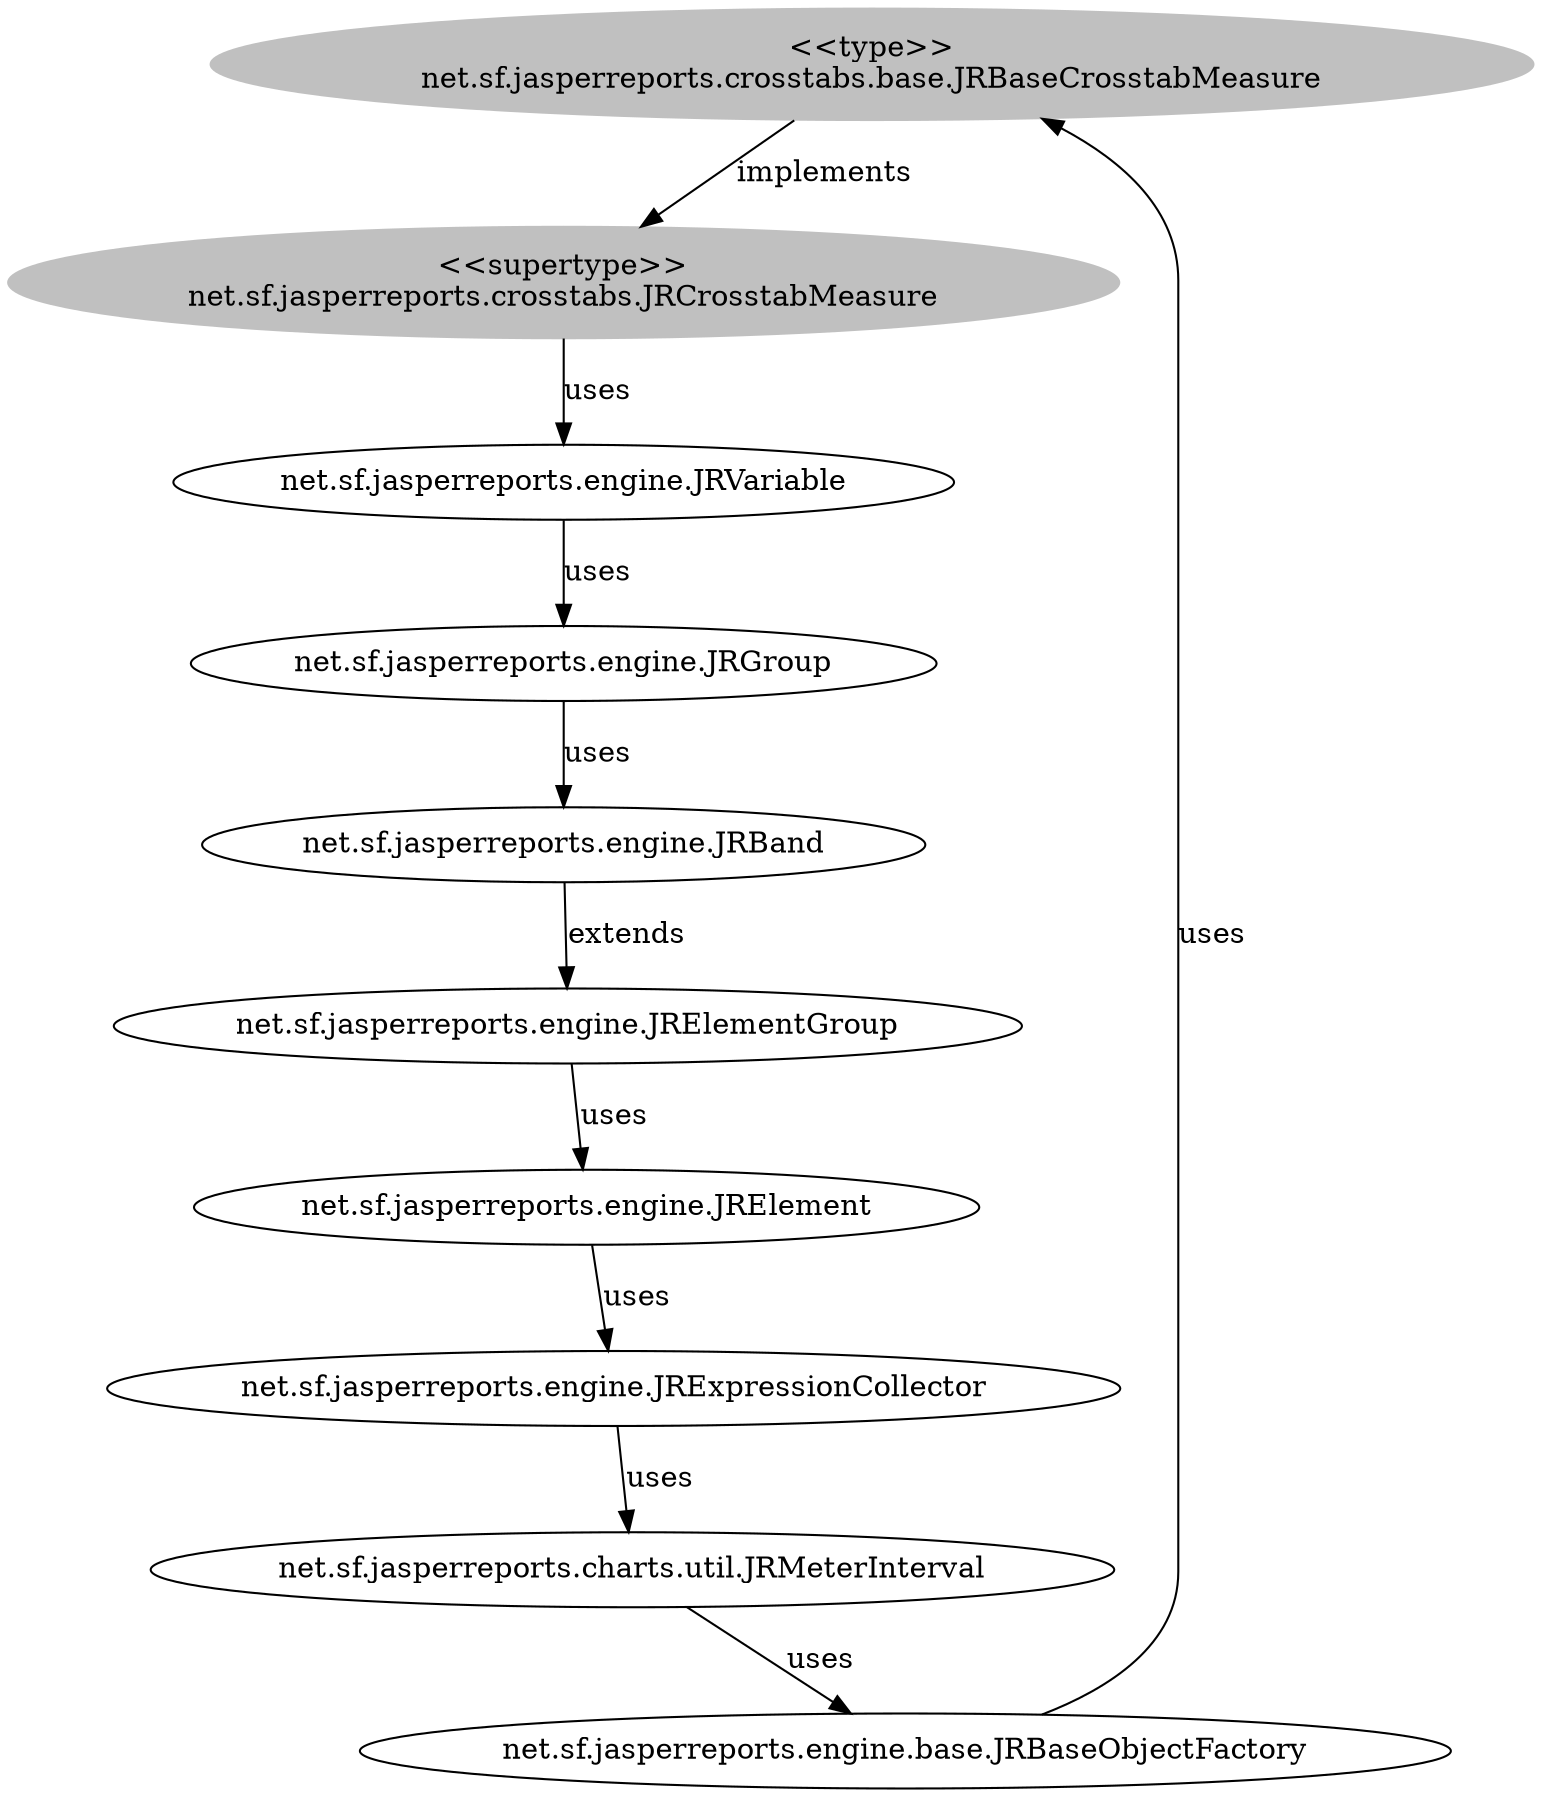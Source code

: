 digraph stk {
	net_sf_jasperreports_crosstabs_base_JRBaseCrosstabMeasure [label="<<type>>
net.sf.jasperreports.crosstabs.base.JRBaseCrosstabMeasure",style=filled,color="grey"];
	net_sf_jasperreports_crosstabs_JRCrosstabMeasure [label="<<supertype>>
net.sf.jasperreports.crosstabs.JRCrosstabMeasure",style=filled,color="grey"];
	net_sf_jasperreports_engine_JRVariable [label="net.sf.jasperreports.engine.JRVariable"];
	net_sf_jasperreports_engine_JRElementGroup [label="net.sf.jasperreports.engine.JRElementGroup"];
	net_sf_jasperreports_engine_JRElement [label="net.sf.jasperreports.engine.JRElement"];
	net_sf_jasperreports_engine_base_JRBaseObjectFactory [label="net.sf.jasperreports.engine.base.JRBaseObjectFactory"];
	net_sf_jasperreports_engine_JRExpressionCollector [label="net.sf.jasperreports.engine.JRExpressionCollector"];
	net_sf_jasperreports_engine_JRGroup [label="net.sf.jasperreports.engine.JRGroup"];
	net_sf_jasperreports_engine_JRBand [label="net.sf.jasperreports.engine.JRBand"];
	net_sf_jasperreports_charts_util_JRMeterInterval [label="net.sf.jasperreports.charts.util.JRMeterInterval"];
	net_sf_jasperreports_crosstabs_base_JRBaseCrosstabMeasure -> net_sf_jasperreports_crosstabs_JRCrosstabMeasure [label=implements];
	net_sf_jasperreports_crosstabs_JRCrosstabMeasure -> net_sf_jasperreports_engine_JRVariable [label=uses];
	net_sf_jasperreports_engine_JRVariable -> net_sf_jasperreports_engine_JRGroup [label=uses];
	net_sf_jasperreports_engine_JRGroup -> net_sf_jasperreports_engine_JRBand [label=uses];
	net_sf_jasperreports_engine_JRBand -> net_sf_jasperreports_engine_JRElementGroup [label=extends];
	net_sf_jasperreports_engine_JRElementGroup -> net_sf_jasperreports_engine_JRElement [label=uses];
	net_sf_jasperreports_engine_JRElement -> net_sf_jasperreports_engine_JRExpressionCollector [label=uses];
	net_sf_jasperreports_engine_JRExpressionCollector -> net_sf_jasperreports_charts_util_JRMeterInterval [label=uses];
	net_sf_jasperreports_charts_util_JRMeterInterval -> net_sf_jasperreports_engine_base_JRBaseObjectFactory [label=uses];
	net_sf_jasperreports_engine_base_JRBaseObjectFactory -> net_sf_jasperreports_crosstabs_base_JRBaseCrosstabMeasure [label=uses];
}
